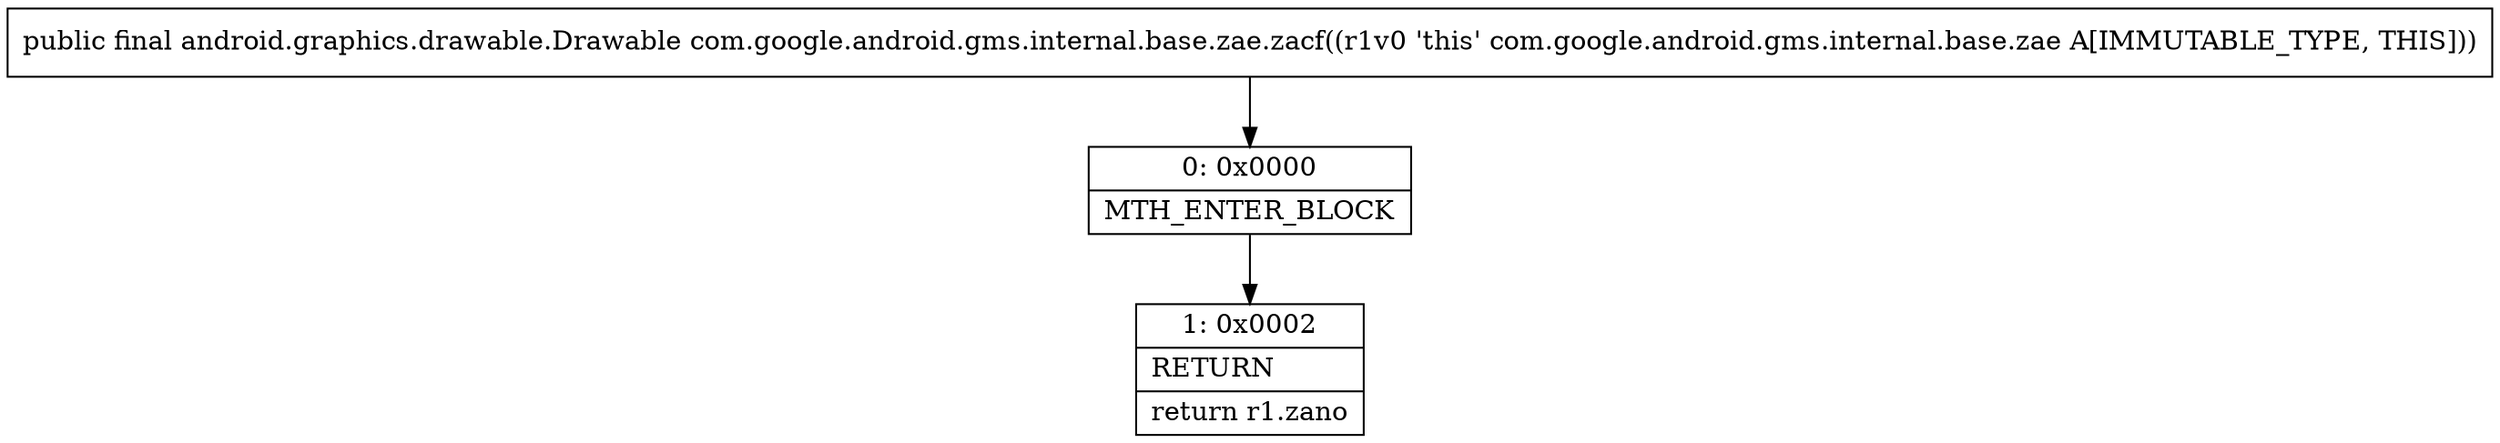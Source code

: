 digraph "CFG forcom.google.android.gms.internal.base.zae.zacf()Landroid\/graphics\/drawable\/Drawable;" {
Node_0 [shape=record,label="{0\:\ 0x0000|MTH_ENTER_BLOCK\l}"];
Node_1 [shape=record,label="{1\:\ 0x0002|RETURN\l|return r1.zano\l}"];
MethodNode[shape=record,label="{public final android.graphics.drawable.Drawable com.google.android.gms.internal.base.zae.zacf((r1v0 'this' com.google.android.gms.internal.base.zae A[IMMUTABLE_TYPE, THIS])) }"];
MethodNode -> Node_0;
Node_0 -> Node_1;
}

